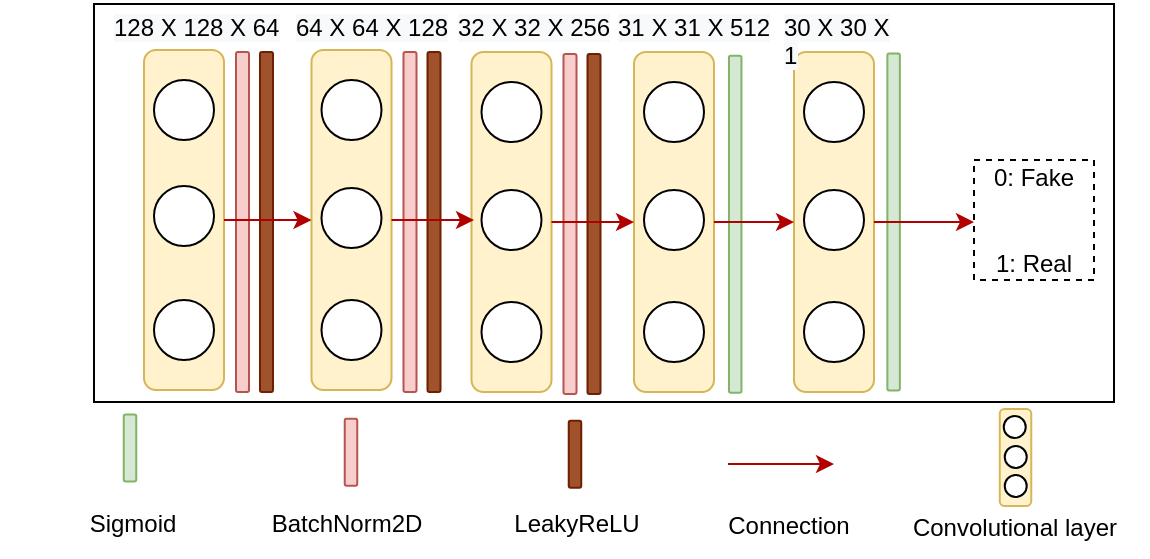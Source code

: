 <mxfile version="20.2.0" type="device"><diagram id="B2vaGRwecrsP4bVZHF_G" name="Page-1"><mxGraphModel dx="1120" dy="472" grid="1" gridSize="10" guides="1" tooltips="1" connect="1" arrows="1" fold="1" page="1" pageScale="1" pageWidth="850" pageHeight="1100" math="0" shadow="0"><root><mxCell id="0"/><mxCell id="1" parent="0"/><mxCell id="kdDEkRuRkX3mxkdk5Dl8-17" value="" style="rounded=0;whiteSpace=wrap;html=1;" parent="1" vertex="1"><mxGeometry x="30" y="701" width="510" height="199" as="geometry"/></mxCell><mxCell id="kdDEkRuRkX3mxkdk5Dl8-2" value="" style="rounded=1;whiteSpace=wrap;html=1;rotation=90;fillColor=#fff2cc;strokeColor=#d6b656;" parent="1" vertex="1"><mxGeometry x="-10" y="789" width="170" height="40" as="geometry"/></mxCell><mxCell id="kdDEkRuRkX3mxkdk5Dl8-4" value="" style="ellipse;whiteSpace=wrap;html=1;aspect=fixed;" parent="1" vertex="1"><mxGeometry x="60" y="739" width="30" height="30" as="geometry"/></mxCell><mxCell id="kdDEkRuRkX3mxkdk5Dl8-6" value="" style="ellipse;whiteSpace=wrap;html=1;aspect=fixed;" parent="1" vertex="1"><mxGeometry x="60" y="849" width="30" height="30" as="geometry"/></mxCell><mxCell id="UrFjvI7kxYoPjY5iS-VW-1" value="" style="rounded=1;whiteSpace=wrap;html=1;rotation=90;fillColor=#f8cecc;strokeColor=#b85450;" parent="1" vertex="1"><mxGeometry x="19.25" y="806.75" width="170" height="6.5" as="geometry"/></mxCell><mxCell id="UrFjvI7kxYoPjY5iS-VW-4" value="" style="rounded=1;whiteSpace=wrap;html=1;rotation=90;fillColor=#a0522d;strokeColor=#6D1F00;fontColor=#ffffff;" parent="1" vertex="1"><mxGeometry x="31.25" y="806.75" width="170" height="6.5" as="geometry"/></mxCell><mxCell id="UrFjvI7kxYoPjY5iS-VW-5" value="&lt;span style=&quot;color: rgb(0, 0, 0); font-family: Helvetica; font-size: 12px; font-style: normal; font-variant-ligatures: normal; font-variant-caps: normal; font-weight: 400; letter-spacing: normal; orphans: 2; text-align: left; text-indent: 0px; text-transform: none; widows: 2; word-spacing: 0px; -webkit-text-stroke-width: 0px; background-color: rgb(248, 249, 250); text-decoration-thickness: initial; text-decoration-style: initial; text-decoration-color: initial; float: none; display: inline !important;&quot;&gt;128 X 128 X 64&lt;/span&gt;" style="text;whiteSpace=wrap;html=1;" parent="1" vertex="1"><mxGeometry x="38" y="699" width="90" height="20" as="geometry"/></mxCell><mxCell id="UrFjvI7kxYoPjY5iS-VW-7" value="" style="rounded=1;whiteSpace=wrap;html=1;rotation=90;fillColor=#fff2cc;strokeColor=#d6b656;" parent="1" vertex="1"><mxGeometry x="73.75" y="789" width="170" height="40" as="geometry"/></mxCell><mxCell id="UrFjvI7kxYoPjY5iS-VW-8" value="" style="ellipse;whiteSpace=wrap;html=1;aspect=fixed;" parent="1" vertex="1"><mxGeometry x="143.75" y="739" width="30" height="30" as="geometry"/></mxCell><mxCell id="UrFjvI7kxYoPjY5iS-VW-9" value="" style="ellipse;whiteSpace=wrap;html=1;aspect=fixed;" parent="1" vertex="1"><mxGeometry x="143.75" y="793" width="30" height="30" as="geometry"/></mxCell><mxCell id="UrFjvI7kxYoPjY5iS-VW-10" value="" style="ellipse;whiteSpace=wrap;html=1;aspect=fixed;" parent="1" vertex="1"><mxGeometry x="143.75" y="849" width="30" height="30" as="geometry"/></mxCell><mxCell id="UrFjvI7kxYoPjY5iS-VW-11" value="" style="rounded=1;whiteSpace=wrap;html=1;rotation=90;fillColor=#f8cecc;strokeColor=#b85450;" parent="1" vertex="1"><mxGeometry x="103" y="806.75" width="170" height="6.5" as="geometry"/></mxCell><mxCell id="UrFjvI7kxYoPjY5iS-VW-12" value="" style="rounded=1;whiteSpace=wrap;html=1;rotation=90;fillColor=#a0522d;strokeColor=#6D1F00;fontColor=#ffffff;" parent="1" vertex="1"><mxGeometry x="115" y="806.75" width="170" height="6.5" as="geometry"/></mxCell><mxCell id="UrFjvI7kxYoPjY5iS-VW-13" value="&lt;span style=&quot;color: rgb(0, 0, 0); font-family: Helvetica; font-size: 12px; font-style: normal; font-variant-ligatures: normal; font-variant-caps: normal; font-weight: 400; letter-spacing: normal; orphans: 2; text-align: left; text-indent: 0px; text-transform: none; widows: 2; word-spacing: 0px; -webkit-text-stroke-width: 0px; background-color: rgb(248, 249, 250); text-decoration-thickness: initial; text-decoration-style: initial; text-decoration-color: initial; float: none; display: inline !important;&quot;&gt;64 X 64 &lt;/span&gt;&lt;span style=&quot;color: rgb(0, 0, 0); font-family: Helvetica; font-size: 12px; font-style: normal; font-variant-ligatures: normal; font-variant-caps: normal; font-weight: 400; letter-spacing: normal; orphans: 2; text-align: left; text-indent: 0px; text-transform: none; widows: 2; word-spacing: 0px; -webkit-text-stroke-width: 0px; background-color: rgb(248, 249, 250); text-decoration-thickness: initial; text-decoration-style: initial; text-decoration-color: initial; float: none; display: inline !important;&quot;&gt;&lt;span style=&quot;color: rgb(0, 0, 0); font-family: Helvetica; font-size: 12px; font-style: normal; font-variant-ligatures: normal; font-variant-caps: normal; font-weight: 400; letter-spacing: normal; orphans: 2; text-align: left; text-indent: 0px; text-transform: none; widows: 2; word-spacing: 0px; -webkit-text-stroke-width: 0px; background-color: rgb(248, 249, 250); text-decoration-thickness: initial; text-decoration-style: initial; text-decoration-color: initial; float: none; display: inline !important;&quot;&gt;X &lt;/span&gt;128&lt;/span&gt;" style="text;whiteSpace=wrap;html=1;" parent="1" vertex="1"><mxGeometry x="129" y="699" width="85" height="20" as="geometry"/></mxCell><mxCell id="UrFjvI7kxYoPjY5iS-VW-14" value="" style="rounded=1;whiteSpace=wrap;html=1;rotation=90;fillColor=#fff2cc;strokeColor=#d6b656;" parent="1" vertex="1"><mxGeometry x="153.75" y="790" width="170" height="40" as="geometry"/></mxCell><mxCell id="UrFjvI7kxYoPjY5iS-VW-15" value="" style="ellipse;whiteSpace=wrap;html=1;aspect=fixed;" parent="1" vertex="1"><mxGeometry x="223.75" y="740" width="30" height="30" as="geometry"/></mxCell><mxCell id="UrFjvI7kxYoPjY5iS-VW-16" value="" style="ellipse;whiteSpace=wrap;html=1;aspect=fixed;" parent="1" vertex="1"><mxGeometry x="223.75" y="794" width="30" height="30" as="geometry"/></mxCell><mxCell id="UrFjvI7kxYoPjY5iS-VW-17" value="" style="ellipse;whiteSpace=wrap;html=1;aspect=fixed;" parent="1" vertex="1"><mxGeometry x="223.75" y="850" width="30" height="30" as="geometry"/></mxCell><mxCell id="UrFjvI7kxYoPjY5iS-VW-18" value="" style="rounded=1;whiteSpace=wrap;html=1;rotation=90;fillColor=#f8cecc;strokeColor=#b85450;" parent="1" vertex="1"><mxGeometry x="183" y="807.75" width="170" height="6.5" as="geometry"/></mxCell><mxCell id="UrFjvI7kxYoPjY5iS-VW-19" value="" style="rounded=1;whiteSpace=wrap;html=1;rotation=90;fillColor=#a0522d;strokeColor=#6D1F00;fontColor=#ffffff;" parent="1" vertex="1"><mxGeometry x="195" y="807.75" width="170" height="6.5" as="geometry"/></mxCell><mxCell id="UrFjvI7kxYoPjY5iS-VW-20" value="&lt;span style=&quot;color: rgb(0, 0, 0); font-family: Helvetica; font-size: 12px; font-style: normal; font-variant-ligatures: normal; font-variant-caps: normal; font-weight: 400; letter-spacing: normal; orphans: 2; text-align: left; text-indent: 0px; text-transform: none; widows: 2; word-spacing: 0px; -webkit-text-stroke-width: 0px; background-color: rgb(248, 249, 250); text-decoration-thickness: initial; text-decoration-style: initial; text-decoration-color: initial; float: none; display: inline !important;&quot;&gt;32 &lt;/span&gt;&lt;span style=&quot;color: rgb(0, 0, 0); font-family: Helvetica; font-size: 12px; font-style: normal; font-variant-ligatures: normal; font-variant-caps: normal; font-weight: 400; letter-spacing: normal; orphans: 2; text-align: left; text-indent: 0px; text-transform: none; widows: 2; word-spacing: 0px; -webkit-text-stroke-width: 0px; background-color: rgb(248, 249, 250); text-decoration-thickness: initial; text-decoration-style: initial; text-decoration-color: initial; float: none; display: inline !important;&quot;&gt;X 32 &lt;/span&gt;&lt;span style=&quot;color: rgb(0, 0, 0); font-family: Helvetica; font-size: 12px; font-style: normal; font-variant-ligatures: normal; font-variant-caps: normal; font-weight: 400; letter-spacing: normal; orphans: 2; text-align: left; text-indent: 0px; text-transform: none; widows: 2; word-spacing: 0px; -webkit-text-stroke-width: 0px; background-color: rgb(248, 249, 250); text-decoration-thickness: initial; text-decoration-style: initial; text-decoration-color: initial; float: none; display: inline !important;&quot;&gt;X &lt;/span&gt;&lt;span style=&quot;color: rgb(0, 0, 0); font-family: Helvetica; font-size: 12px; font-style: normal; font-variant-ligatures: normal; font-variant-caps: normal; font-weight: 400; letter-spacing: normal; orphans: 2; text-align: left; text-indent: 0px; text-transform: none; widows: 2; word-spacing: 0px; -webkit-text-stroke-width: 0px; background-color: rgb(248, 249, 250); text-decoration-thickness: initial; text-decoration-style: initial; text-decoration-color: initial; float: none; display: inline !important;&quot;&gt;256&lt;/span&gt;" style="text;whiteSpace=wrap;html=1;" parent="1" vertex="1"><mxGeometry x="210" y="699" width="86" height="20" as="geometry"/></mxCell><mxCell id="UrFjvI7kxYoPjY5iS-VW-21" value="" style="rounded=1;whiteSpace=wrap;html=1;rotation=90;fillColor=#fff2cc;strokeColor=#d6b656;" parent="1" vertex="1"><mxGeometry x="235" y="790" width="170" height="40" as="geometry"/></mxCell><mxCell id="UrFjvI7kxYoPjY5iS-VW-22" value="" style="ellipse;whiteSpace=wrap;html=1;aspect=fixed;" parent="1" vertex="1"><mxGeometry x="305" y="740" width="30" height="30" as="geometry"/></mxCell><mxCell id="UrFjvI7kxYoPjY5iS-VW-23" value="" style="ellipse;whiteSpace=wrap;html=1;aspect=fixed;" parent="1" vertex="1"><mxGeometry x="305" y="794" width="30" height="30" as="geometry"/></mxCell><mxCell id="UrFjvI7kxYoPjY5iS-VW-24" value="" style="ellipse;whiteSpace=wrap;html=1;aspect=fixed;" parent="1" vertex="1"><mxGeometry x="305" y="850" width="30" height="30" as="geometry"/></mxCell><mxCell id="UrFjvI7kxYoPjY5iS-VW-27" value="&lt;span style=&quot;color: rgb(0, 0, 0); font-family: Helvetica; font-size: 12px; font-style: normal; font-variant-ligatures: normal; font-variant-caps: normal; font-weight: 400; letter-spacing: normal; orphans: 2; text-align: left; text-indent: 0px; text-transform: none; widows: 2; word-spacing: 0px; -webkit-text-stroke-width: 0px; background-color: rgb(248, 249, 250); text-decoration-thickness: initial; text-decoration-style: initial; text-decoration-color: initial; float: none; display: inline !important;&quot;&gt;31 &lt;/span&gt;&lt;span style=&quot;color: rgb(0, 0, 0); font-family: Helvetica; font-size: 12px; font-style: normal; font-variant-ligatures: normal; font-variant-caps: normal; font-weight: 400; letter-spacing: normal; orphans: 2; text-align: left; text-indent: 0px; text-transform: none; widows: 2; word-spacing: 0px; -webkit-text-stroke-width: 0px; background-color: rgb(248, 249, 250); text-decoration-thickness: initial; text-decoration-style: initial; text-decoration-color: initial; float: none; display: inline !important;&quot;&gt;&lt;span style=&quot;color: rgb(0, 0, 0); font-family: Helvetica; font-size: 12px; font-style: normal; font-variant-ligatures: normal; font-variant-caps: normal; font-weight: 400; letter-spacing: normal; orphans: 2; text-align: left; text-indent: 0px; text-transform: none; widows: 2; word-spacing: 0px; -webkit-text-stroke-width: 0px; background-color: rgb(248, 249, 250); text-decoration-thickness: initial; text-decoration-style: initial; text-decoration-color: initial; float: none; display: inline !important;&quot;&gt;X 31 &lt;/span&gt;X 512&lt;/span&gt;" style="text;whiteSpace=wrap;html=1;" parent="1" vertex="1"><mxGeometry x="290.25" y="699" width="84.75" height="20" as="geometry"/></mxCell><mxCell id="UrFjvI7kxYoPjY5iS-VW-28" value="" style="rounded=1;whiteSpace=wrap;html=1;rotation=90;fillColor=#fff2cc;strokeColor=#d6b656;" parent="1" vertex="1"><mxGeometry x="315" y="790" width="170" height="40" as="geometry"/></mxCell><mxCell id="UrFjvI7kxYoPjY5iS-VW-29" value="" style="ellipse;whiteSpace=wrap;html=1;aspect=fixed;" parent="1" vertex="1"><mxGeometry x="385" y="740" width="30" height="30" as="geometry"/></mxCell><mxCell id="UrFjvI7kxYoPjY5iS-VW-30" value="" style="ellipse;whiteSpace=wrap;html=1;aspect=fixed;" parent="1" vertex="1"><mxGeometry x="385" y="794" width="30" height="30" as="geometry"/></mxCell><mxCell id="UrFjvI7kxYoPjY5iS-VW-31" value="" style="ellipse;whiteSpace=wrap;html=1;aspect=fixed;" parent="1" vertex="1"><mxGeometry x="385" y="850" width="30" height="30" as="geometry"/></mxCell><mxCell id="UrFjvI7kxYoPjY5iS-VW-34" value="&lt;span style=&quot;color: rgb(0, 0, 0); font-family: Helvetica; font-size: 12px; font-style: normal; font-variant-ligatures: normal; font-variant-caps: normal; font-weight: 400; letter-spacing: normal; orphans: 2; text-align: left; text-indent: 0px; text-transform: none; widows: 2; word-spacing: 0px; -webkit-text-stroke-width: 0px; background-color: rgb(248, 249, 250); text-decoration-thickness: initial; text-decoration-style: initial; text-decoration-color: initial; float: none; display: inline !important;&quot;&gt;30 X 30 &lt;/span&gt;&lt;span style=&quot;color: rgb(0, 0, 0); font-family: Helvetica; font-size: 12px; font-style: normal; font-variant-ligatures: normal; font-variant-caps: normal; font-weight: 400; letter-spacing: normal; orphans: 2; text-align: left; text-indent: 0px; text-transform: none; widows: 2; word-spacing: 0px; -webkit-text-stroke-width: 0px; background-color: rgb(248, 249, 250); text-decoration-thickness: initial; text-decoration-style: initial; text-decoration-color: initial; float: none; display: inline !important;&quot;&gt;X 1&lt;/span&gt;&lt;span style=&quot;color: rgb(0, 0, 0); font-family: Helvetica; font-size: 12px; font-style: normal; font-variant-ligatures: normal; font-variant-caps: normal; font-weight: 400; letter-spacing: normal; orphans: 2; text-align: left; text-indent: 0px; text-transform: none; widows: 2; word-spacing: 0px; -webkit-text-stroke-width: 0px; background-color: rgb(248, 249, 250); text-decoration-thickness: initial; text-decoration-style: initial; text-decoration-color: initial; float: none; display: inline !important;&quot;&gt;&lt;/span&gt;" style="text;whiteSpace=wrap;html=1;" parent="1" vertex="1"><mxGeometry x="373.25" y="699" width="62.75" height="20" as="geometry"/></mxCell><mxCell id="UrFjvI7kxYoPjY5iS-VW-64" value="" style="endArrow=classic;html=1;rounded=0;fillColor=#e51400;strokeColor=#B20000;exitX=0.5;exitY=0;exitDx=0;exitDy=0;entryX=0.5;entryY=1;entryDx=0;entryDy=0;" parent="1" source="kdDEkRuRkX3mxkdk5Dl8-2" target="UrFjvI7kxYoPjY5iS-VW-7" edge="1"><mxGeometry width="50" height="50" relative="1" as="geometry"><mxPoint x="380" y="910" as="sourcePoint"/><mxPoint x="119" y="690" as="targetPoint"/></mxGeometry></mxCell><mxCell id="UrFjvI7kxYoPjY5iS-VW-66" value="" style="endArrow=classic;html=1;rounded=0;fillColor=#e51400;strokeColor=#B20000;exitX=0.5;exitY=0;exitDx=0;exitDy=0;" parent="1" source="UrFjvI7kxYoPjY5iS-VW-7" edge="1"><mxGeometry width="50" height="50" relative="1" as="geometry"><mxPoint x="200" y="810" as="sourcePoint"/><mxPoint x="220" y="809" as="targetPoint"/></mxGeometry></mxCell><mxCell id="UrFjvI7kxYoPjY5iS-VW-67" value="" style="endArrow=classic;html=1;rounded=0;fillColor=#e51400;strokeColor=#B20000;exitX=0.5;exitY=0;exitDx=0;exitDy=0;entryX=0.5;entryY=1;entryDx=0;entryDy=0;" parent="1" source="UrFjvI7kxYoPjY5iS-VW-14" target="UrFjvI7kxYoPjY5iS-VW-21" edge="1"><mxGeometry width="50" height="50" relative="1" as="geometry"><mxPoint x="188.75" y="819" as="sourcePoint"/><mxPoint x="230" y="819" as="targetPoint"/></mxGeometry></mxCell><mxCell id="day0UCEm2tMiwfOxgbrN-1" value="" style="rounded=1;whiteSpace=wrap;html=1;rotation=90;fillColor=#fff2cc;strokeColor=#d6b656;" parent="1" vertex="1"><mxGeometry x="466.5" y="919.88" width="48.5" height="15.75" as="geometry"/></mxCell><mxCell id="day0UCEm2tMiwfOxgbrN-2" value="" style="ellipse;whiteSpace=wrap;html=1;aspect=fixed;" parent="1" vertex="1"><mxGeometry x="484.87" y="907" width="11" height="11" as="geometry"/></mxCell><mxCell id="day0UCEm2tMiwfOxgbrN-3" value="" style="ellipse;whiteSpace=wrap;html=1;aspect=fixed;" parent="1" vertex="1"><mxGeometry x="485.37" y="922" width="11" height="11" as="geometry"/></mxCell><mxCell id="day0UCEm2tMiwfOxgbrN-4" value="" style="ellipse;whiteSpace=wrap;html=1;aspect=fixed;" parent="1" vertex="1"><mxGeometry x="485.37" y="936.5" width="11" height="11" as="geometry"/></mxCell><mxCell id="day0UCEm2tMiwfOxgbrN-5" value="Convolutional layer" style="text;html=1;strokeColor=none;fillColor=none;align=center;verticalAlign=middle;whiteSpace=wrap;rounded=0;" parent="1" vertex="1"><mxGeometry x="425.25" y="947.5" width="131" height="30" as="geometry"/></mxCell><mxCell id="7Z9QY__A7mdJstM-KyRP-1" value="" style="ellipse;whiteSpace=wrap;html=1;aspect=fixed;" parent="1" vertex="1"><mxGeometry x="60" y="792" width="30" height="30" as="geometry"/></mxCell><mxCell id="7Z9QY__A7mdJstM-KyRP-2" value="" style="endArrow=classic;html=1;rounded=0;fillColor=#e51400;strokeColor=#B20000;entryX=0.5;entryY=1;entryDx=0;entryDy=0;exitX=0.5;exitY=0;exitDx=0;exitDy=0;" parent="1" edge="1"><mxGeometry width="50" height="50" relative="1" as="geometry"><mxPoint x="347" y="931" as="sourcePoint"/><mxPoint x="400" y="931" as="targetPoint"/></mxGeometry></mxCell><mxCell id="7Z9QY__A7mdJstM-KyRP-3" value="Connection" style="text;html=1;strokeColor=none;fillColor=none;align=center;verticalAlign=middle;whiteSpace=wrap;rounded=0;" parent="1" vertex="1"><mxGeometry x="312" y="946.5" width="131" height="30" as="geometry"/></mxCell><mxCell id="K2A7OPIQ8c8hhc9fQ0zS-1" value="" style="rounded=1;whiteSpace=wrap;html=1;rotation=90;fillColor=#f8cecc;strokeColor=#b85450;" parent="1" vertex="1"><mxGeometry x="141.8" y="922" width="33.39" height="6.25" as="geometry"/></mxCell><mxCell id="K2A7OPIQ8c8hhc9fQ0zS-2" value="BatchNorm2D" style="text;html=1;strokeColor=none;fillColor=none;align=center;verticalAlign=middle;whiteSpace=wrap;rounded=0;" parent="1" vertex="1"><mxGeometry x="91" y="945.5" width="131" height="30" as="geometry"/></mxCell><mxCell id="I5CtVvT85xV45PPMOh4A-2" value="" style="rounded=1;whiteSpace=wrap;html=1;rotation=90;fillColor=#d5e8d4;strokeColor=#82b366;" vertex="1" parent="1"><mxGeometry x="345.61" y="806.87" width="168.39" height="6.25" as="geometry"/></mxCell><mxCell id="K2A7OPIQ8c8hhc9fQ0zS-3" value="" style="rounded=1;whiteSpace=wrap;html=1;rotation=90;fillColor=#a0522d;strokeColor=#6D1F00;fontColor=#ffffff;" parent="1" vertex="1"><mxGeometry x="253.8" y="923" width="33.39" height="6.25" as="geometry"/></mxCell><mxCell id="K2A7OPIQ8c8hhc9fQ0zS-4" value="LeakyReLU" style="text;html=1;strokeColor=none;fillColor=none;align=center;verticalAlign=middle;whiteSpace=wrap;rounded=0;" parent="1" vertex="1"><mxGeometry x="206" y="945.5" width="131" height="30" as="geometry"/></mxCell><mxCell id="1rnS-qoH9LjfjBTGCWt--1" value="" style="rounded=1;whiteSpace=wrap;html=1;rotation=90;fillColor=#d5e8d4;strokeColor=#82b366;" parent="1" vertex="1"><mxGeometry x="31.31" y="919.88" width="33.39" height="6.25" as="geometry"/></mxCell><mxCell id="1rnS-qoH9LjfjBTGCWt--2" value="Sigmoid" style="text;html=1;strokeColor=none;fillColor=none;align=center;verticalAlign=middle;whiteSpace=wrap;rounded=0;" parent="1" vertex="1"><mxGeometry x="-16.49" y="945.5" width="131" height="30" as="geometry"/></mxCell><mxCell id="I5CtVvT85xV45PPMOh4A-1" value="" style="rounded=1;whiteSpace=wrap;html=1;rotation=90;fillColor=#d5e8d4;strokeColor=#82b366;" vertex="1" parent="1"><mxGeometry x="266.41" y="808" width="168.39" height="6.25" as="geometry"/></mxCell><mxCell id="UrFjvI7kxYoPjY5iS-VW-72" value="" style="endArrow=classic;html=1;rounded=0;fillColor=#e51400;strokeColor=#B20000;exitX=0.5;exitY=0;exitDx=0;exitDy=0;" parent="1" source="UrFjvI7kxYoPjY5iS-VW-28" edge="1"><mxGeometry width="50" height="50" relative="1" as="geometry"><mxPoint x="350" y="820" as="sourcePoint"/><mxPoint x="470" y="810" as="targetPoint"/></mxGeometry></mxCell><mxCell id="I5CtVvT85xV45PPMOh4A-13" value="&lt;div&gt;0: Fake&lt;/div&gt;&lt;div&gt;&lt;br&gt;&lt;/div&gt;&lt;div&gt;&lt;br&gt;&lt;/div&gt;&lt;div&gt;1: Real&lt;br&gt;&lt;/div&gt;" style="whiteSpace=wrap;html=1;aspect=fixed;dashed=1;" vertex="1" parent="1"><mxGeometry x="470" y="779" width="60" height="60" as="geometry"/></mxCell><mxCell id="UrFjvI7kxYoPjY5iS-VW-68" value="" style="endArrow=classic;html=1;rounded=0;fillColor=#e51400;strokeColor=#B20000;exitX=0.5;exitY=0;exitDx=0;exitDy=0;entryX=0.5;entryY=1;entryDx=0;entryDy=0;" parent="1" source="UrFjvI7kxYoPjY5iS-VW-21" target="UrFjvI7kxYoPjY5iS-VW-28" edge="1"><mxGeometry width="50" height="50" relative="1" as="geometry"><mxPoint x="268.75" y="820" as="sourcePoint"/><mxPoint x="310" y="820" as="targetPoint"/></mxGeometry></mxCell></root></mxGraphModel></diagram></mxfile>